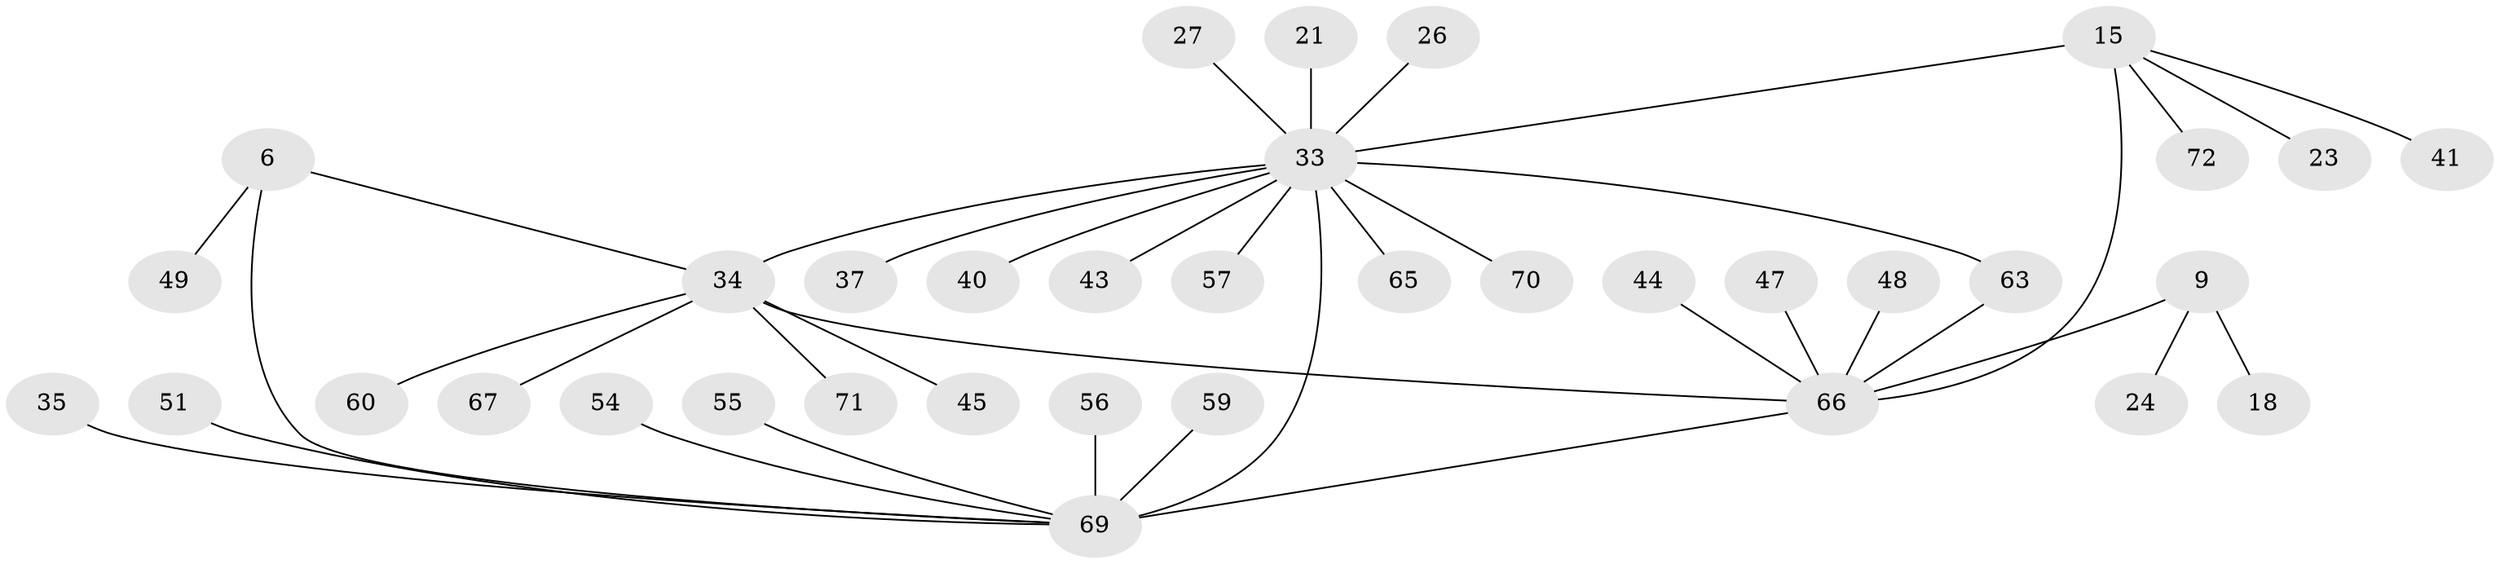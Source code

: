 // original degree distribution, {6: 0.041666666666666664, 11: 0.013888888888888888, 3: 0.06944444444444445, 10: 0.013888888888888888, 4: 0.041666666666666664, 8: 0.041666666666666664, 2: 0.2222222222222222, 5: 0.013888888888888888, 7: 0.013888888888888888, 1: 0.5277777777777778}
// Generated by graph-tools (version 1.1) at 2025/54/03/09/25 04:54:09]
// undirected, 36 vertices, 39 edges
graph export_dot {
graph [start="1"]
  node [color=gray90,style=filled];
  6 [super="+4"];
  9;
  15;
  18;
  21;
  23;
  24;
  26;
  27;
  33 [super="+2+14"];
  34 [super="+12+30"];
  35;
  37;
  40;
  41;
  43 [super="+31"];
  44 [super="+28"];
  45;
  47;
  48;
  49;
  51;
  54;
  55;
  56 [super="+53"];
  57;
  59 [super="+58"];
  60 [super="+52"];
  63;
  65 [super="+64"];
  66 [super="+8+16+17+42"];
  67;
  69 [super="+68+5+3"];
  70 [super="+62"];
  71;
  72 [super="+19+22"];
  6 -- 49;
  6 -- 69 [weight=3];
  6 -- 34;
  9 -- 18;
  9 -- 24;
  9 -- 66 [weight=2];
  15 -- 23;
  15 -- 33 [weight=3];
  15 -- 41;
  15 -- 72;
  15 -- 66;
  21 -- 33;
  26 -- 33;
  27 -- 33;
  33 -- 65;
  33 -- 70;
  33 -- 40;
  33 -- 43;
  33 -- 63;
  33 -- 37;
  33 -- 57;
  33 -- 69 [weight=3];
  33 -- 34 [weight=2];
  34 -- 66;
  34 -- 67;
  34 -- 71;
  34 -- 45;
  34 -- 60;
  35 -- 69;
  44 -- 66;
  47 -- 66;
  48 -- 66;
  51 -- 69;
  54 -- 69;
  55 -- 69;
  56 -- 69;
  59 -- 69 [weight=2];
  63 -- 66;
  66 -- 69 [weight=2];
}
